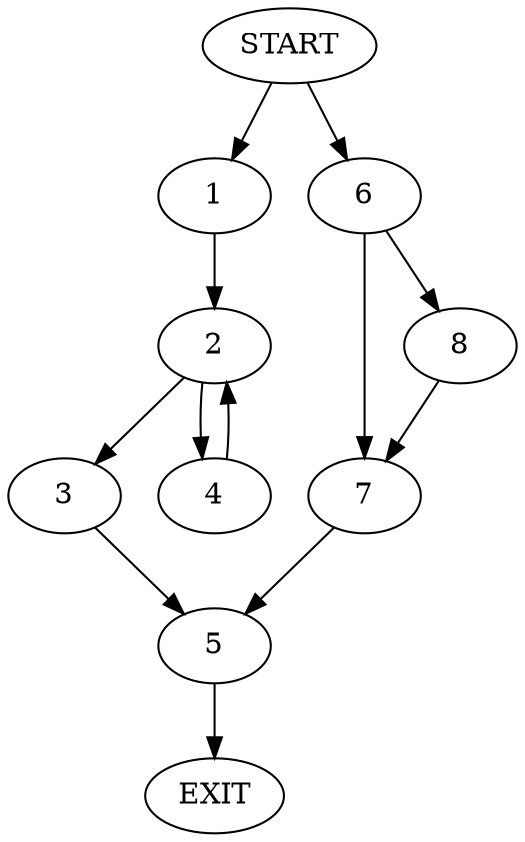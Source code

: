 digraph {
0 [label="START"]
9 [label="EXIT"]
0 -> 1
1 -> 2
2 -> 3
2 -> 4
3 -> 5
4 -> 2
5 -> 9
0 -> 6
6 -> 7
6 -> 8
8 -> 7
7 -> 5
}

